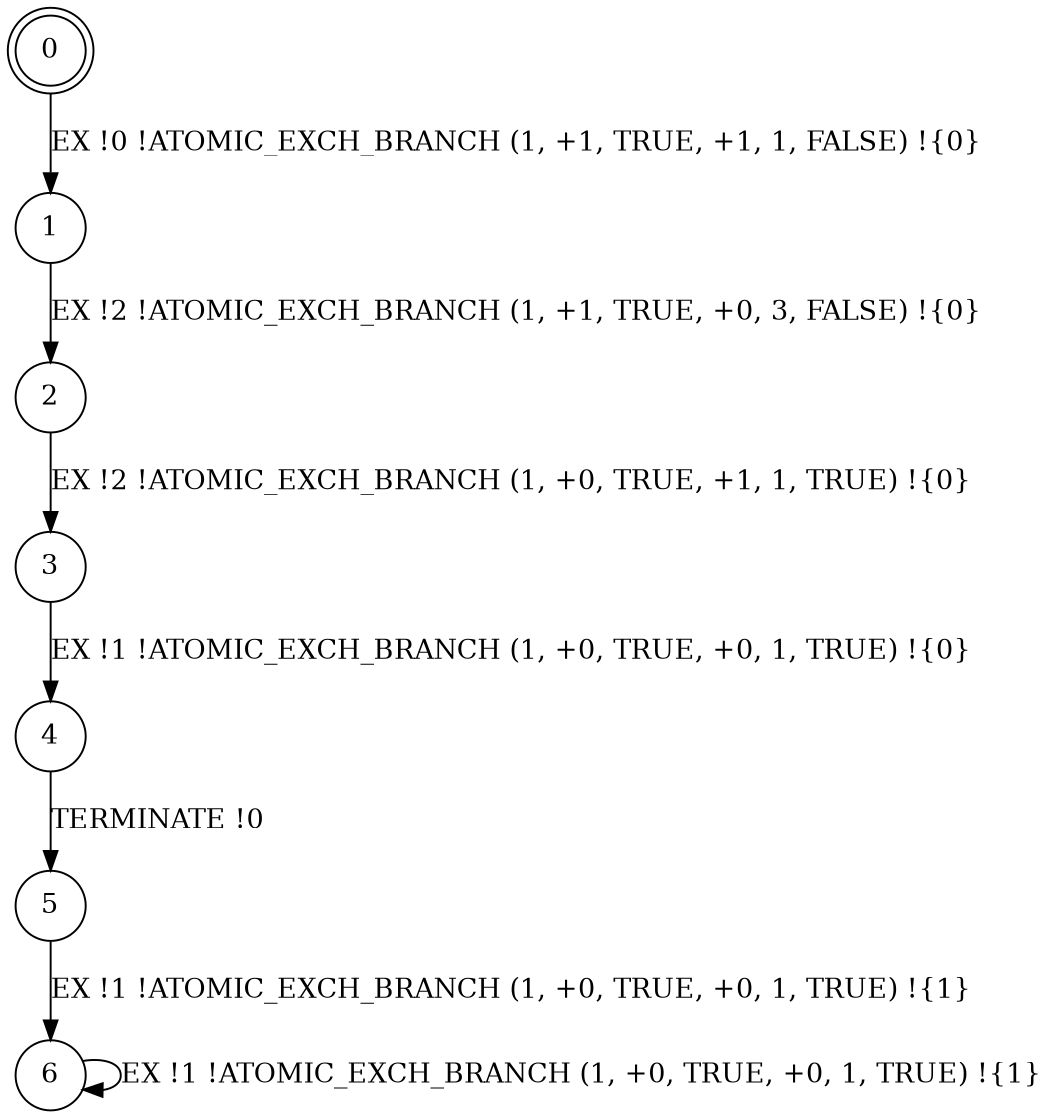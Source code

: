digraph BCG {
size = "7, 10.5";
center = TRUE;
node [shape = circle];
0 [peripheries = 2];
0 -> 1 [label = "EX !0 !ATOMIC_EXCH_BRANCH (1, +1, TRUE, +1, 1, FALSE) !{0}"];
1 -> 2 [label = "EX !2 !ATOMIC_EXCH_BRANCH (1, +1, TRUE, +0, 3, FALSE) !{0}"];
2 -> 3 [label = "EX !2 !ATOMIC_EXCH_BRANCH (1, +0, TRUE, +1, 1, TRUE) !{0}"];
3 -> 4 [label = "EX !1 !ATOMIC_EXCH_BRANCH (1, +0, TRUE, +0, 1, TRUE) !{0}"];
4 -> 5 [label = "TERMINATE !0"];
5 -> 6 [label = "EX !1 !ATOMIC_EXCH_BRANCH (1, +0, TRUE, +0, 1, TRUE) !{1}"];
6 -> 6 [label = "EX !1 !ATOMIC_EXCH_BRANCH (1, +0, TRUE, +0, 1, TRUE) !{1}"];
}
